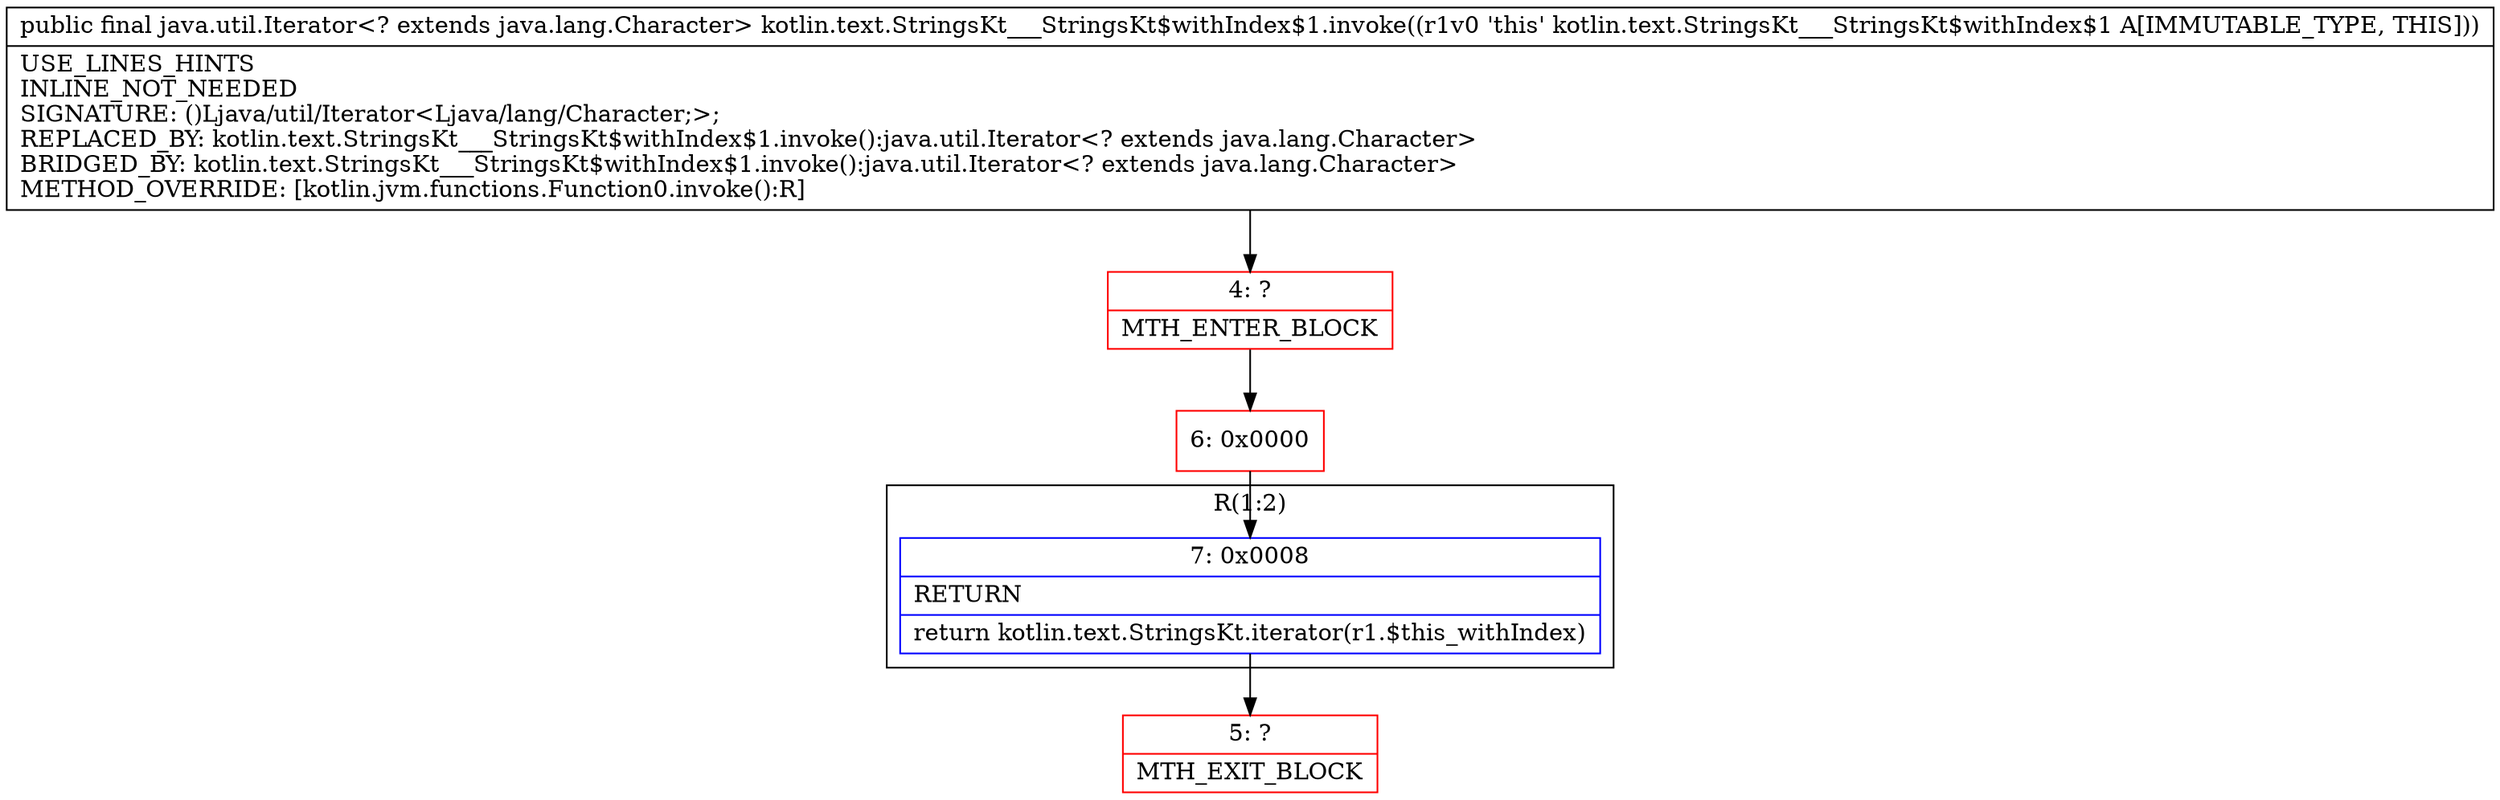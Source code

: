 digraph "CFG forkotlin.text.StringsKt___StringsKt$withIndex$1.invoke()Ljava\/util\/Iterator;" {
subgraph cluster_Region_724536264 {
label = "R(1:2)";
node [shape=record,color=blue];
Node_7 [shape=record,label="{7\:\ 0x0008|RETURN\l|return kotlin.text.StringsKt.iterator(r1.$this_withIndex)\l}"];
}
Node_4 [shape=record,color=red,label="{4\:\ ?|MTH_ENTER_BLOCK\l}"];
Node_6 [shape=record,color=red,label="{6\:\ 0x0000}"];
Node_5 [shape=record,color=red,label="{5\:\ ?|MTH_EXIT_BLOCK\l}"];
MethodNode[shape=record,label="{public final java.util.Iterator\<? extends java.lang.Character\> kotlin.text.StringsKt___StringsKt$withIndex$1.invoke((r1v0 'this' kotlin.text.StringsKt___StringsKt$withIndex$1 A[IMMUTABLE_TYPE, THIS]))  | USE_LINES_HINTS\lINLINE_NOT_NEEDED\lSIGNATURE: ()Ljava\/util\/Iterator\<Ljava\/lang\/Character;\>;\lREPLACED_BY: kotlin.text.StringsKt___StringsKt$withIndex$1.invoke():java.util.Iterator\<? extends java.lang.Character\>\lBRIDGED_BY: kotlin.text.StringsKt___StringsKt$withIndex$1.invoke():java.util.Iterator\<? extends java.lang.Character\>\lMETHOD_OVERRIDE: [kotlin.jvm.functions.Function0.invoke():R]\l}"];
MethodNode -> Node_4;Node_7 -> Node_5;
Node_4 -> Node_6;
Node_6 -> Node_7;
}

